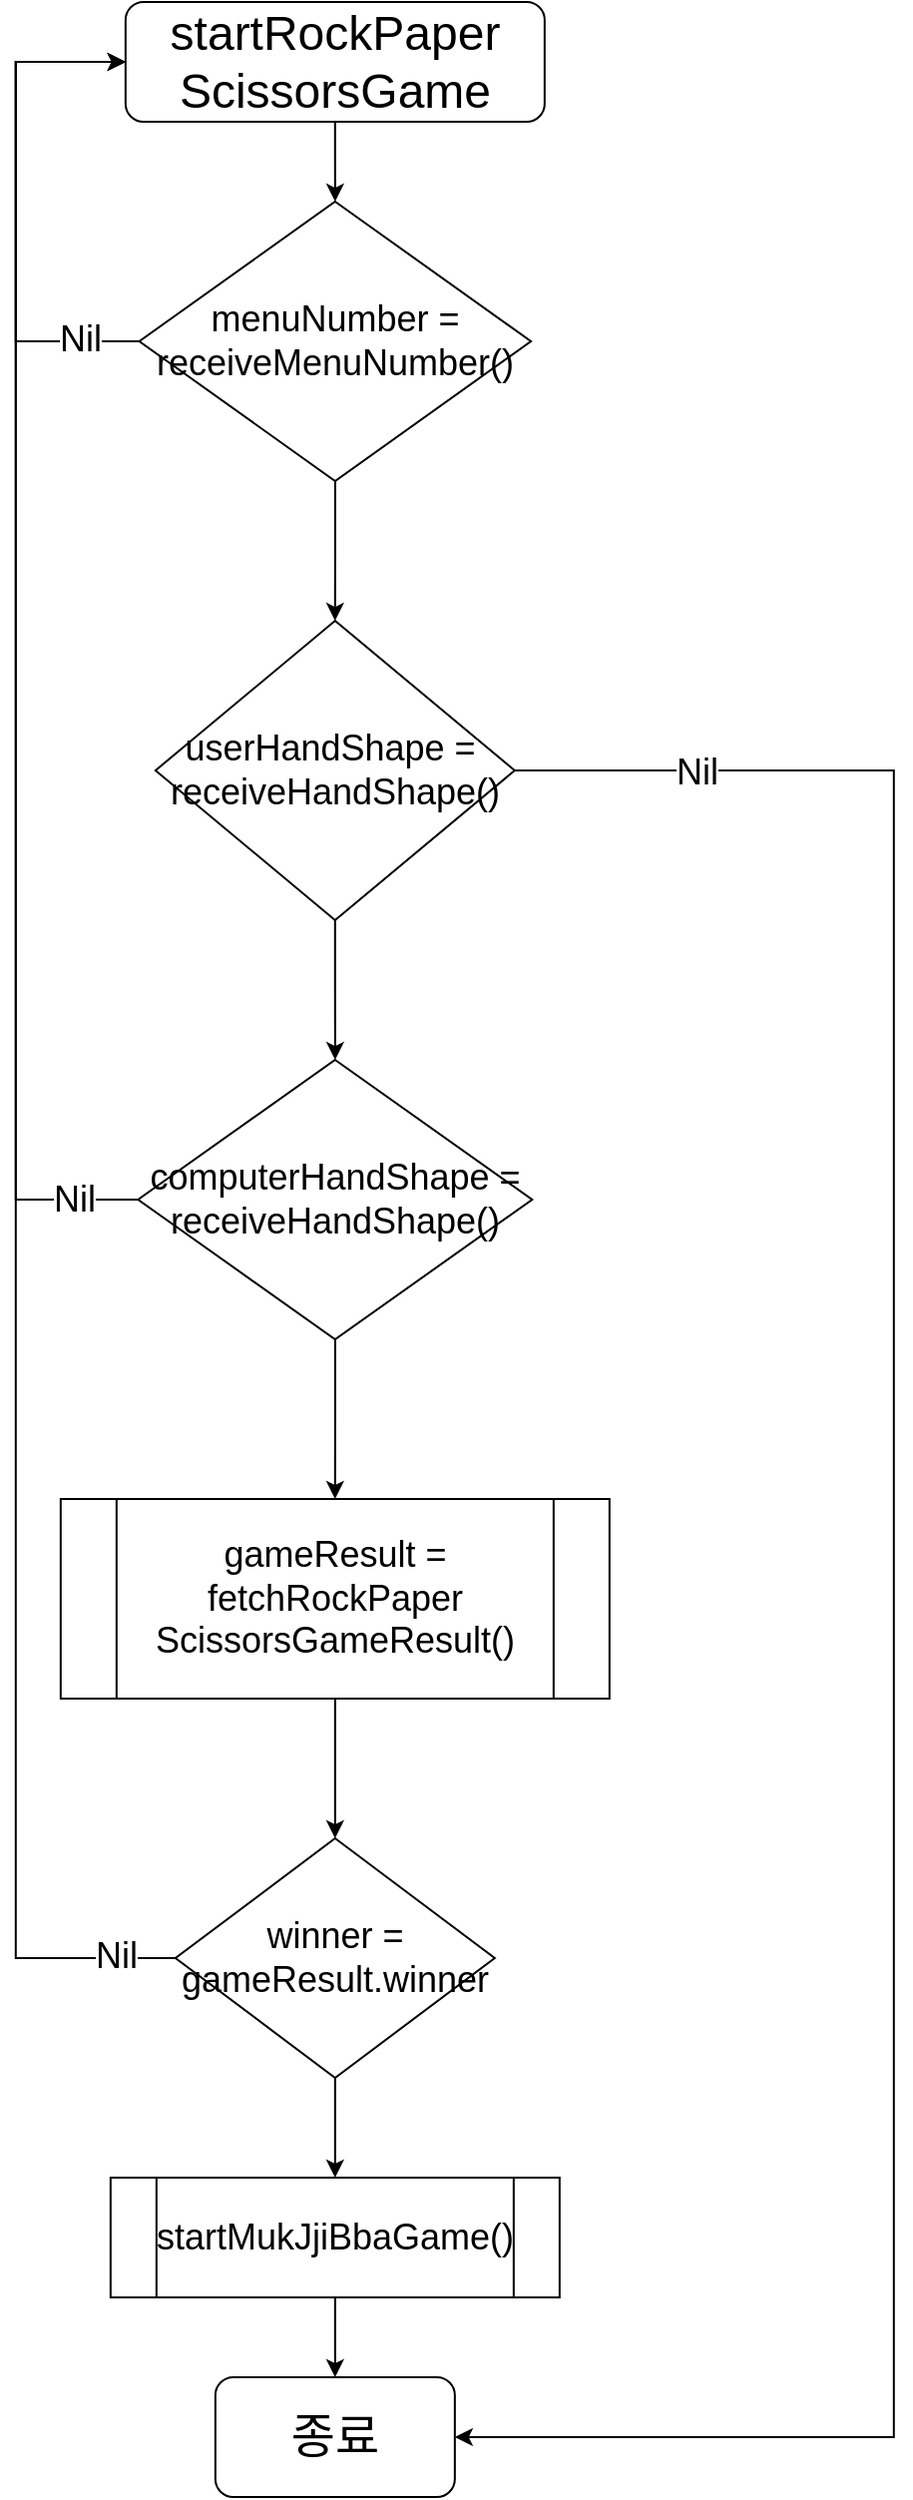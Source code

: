 <mxfile version="20.2.4" type="device" pages="2"><diagram id="C5RBs43oDa-KdzZeNtuy" name="startRockPaperScissorsGame"><mxGraphModel dx="2431" dy="1328" grid="1" gridSize="10" guides="1" tooltips="1" connect="1" arrows="1" fold="1" page="1" pageScale="1" pageWidth="827" pageHeight="1169" math="0" shadow="0"><root><mxCell id="WIyWlLk6GJQsqaUBKTNV-0"/><mxCell id="WIyWlLk6GJQsqaUBKTNV-1" parent="WIyWlLk6GJQsqaUBKTNV-0"/><mxCell id="8uBp0dkbO7vQNgMeww5I-12" style="edgeStyle=orthogonalEdgeStyle;rounded=0;orthogonalLoop=1;jettySize=auto;html=1;" edge="1" parent="WIyWlLk6GJQsqaUBKTNV-1" source="WIyWlLk6GJQsqaUBKTNV-3" target="8uBp0dkbO7vQNgMeww5I-7"><mxGeometry relative="1" as="geometry"/></mxCell><mxCell id="WIyWlLk6GJQsqaUBKTNV-3" value="&lt;font style=&quot;font-size: 24px;&quot;&gt;startRockPaper&lt;br style=&quot;font-size: 24px;&quot;&gt;ScissorsGame&lt;/font&gt;" style="rounded=1;whiteSpace=wrap;html=1;fontSize=24;glass=0;strokeWidth=1;shadow=0;" parent="WIyWlLk6GJQsqaUBKTNV-1" vertex="1"><mxGeometry x="294.92" y="220" width="210" height="60" as="geometry"/></mxCell><mxCell id="8uBp0dkbO7vQNgMeww5I-14" style="edgeStyle=orthogonalEdgeStyle;rounded=0;orthogonalLoop=1;jettySize=auto;html=1;" edge="1" parent="WIyWlLk6GJQsqaUBKTNV-1" source="8uBp0dkbO7vQNgMeww5I-6" target="8uBp0dkbO7vQNgMeww5I-8"><mxGeometry relative="1" as="geometry"/></mxCell><mxCell id="8uBp0dkbO7vQNgMeww5I-20" style="edgeStyle=orthogonalEdgeStyle;rounded=0;orthogonalLoop=1;jettySize=auto;html=1;entryX=1;entryY=0.5;entryDx=0;entryDy=0;exitX=1;exitY=0.5;exitDx=0;exitDy=0;" edge="1" parent="WIyWlLk6GJQsqaUBKTNV-1" source="8uBp0dkbO7vQNgMeww5I-6" target="8uBp0dkbO7vQNgMeww5I-19"><mxGeometry relative="1" as="geometry"><Array as="points"><mxPoint x="679.92" y="605"/><mxPoint x="679.92" y="1440"/></Array></mxGeometry></mxCell><mxCell id="8uBp0dkbO7vQNgMeww5I-32" value="Nil" style="edgeLabel;html=1;align=center;verticalAlign=middle;resizable=0;points=[];fontSize=18;" vertex="1" connectable="0" parent="8uBp0dkbO7vQNgMeww5I-20"><mxGeometry x="-0.854" y="-1" relative="1" as="geometry"><mxPoint as="offset"/></mxGeometry></mxCell><mxCell id="8uBp0dkbO7vQNgMeww5I-6" value="userHandShape =&amp;nbsp;&lt;br style=&quot;font-size: 18px;&quot;&gt;receiveHandShape()" style="rhombus;whiteSpace=wrap;html=1;fontSize=18;" vertex="1" parent="WIyWlLk6GJQsqaUBKTNV-1"><mxGeometry x="309.92" y="530" width="180" height="150" as="geometry"/></mxCell><mxCell id="8uBp0dkbO7vQNgMeww5I-13" style="edgeStyle=orthogonalEdgeStyle;rounded=0;orthogonalLoop=1;jettySize=auto;html=1;" edge="1" parent="WIyWlLk6GJQsqaUBKTNV-1" source="8uBp0dkbO7vQNgMeww5I-7" target="8uBp0dkbO7vQNgMeww5I-6"><mxGeometry relative="1" as="geometry"/></mxCell><mxCell id="8uBp0dkbO7vQNgMeww5I-33" style="edgeStyle=orthogonalEdgeStyle;rounded=0;orthogonalLoop=1;jettySize=auto;html=1;entryX=0;entryY=0.5;entryDx=0;entryDy=0;exitX=0;exitY=0.5;exitDx=0;exitDy=0;" edge="1" parent="WIyWlLk6GJQsqaUBKTNV-1" source="8uBp0dkbO7vQNgMeww5I-7" target="WIyWlLk6GJQsqaUBKTNV-3"><mxGeometry relative="1" as="geometry"><Array as="points"><mxPoint x="239.92" y="390"/><mxPoint x="239.92" y="250"/></Array></mxGeometry></mxCell><mxCell id="8uBp0dkbO7vQNgMeww5I-34" value="Nil" style="edgeLabel;html=1;align=center;verticalAlign=middle;resizable=0;points=[];fontSize=18;" vertex="1" connectable="0" parent="8uBp0dkbO7vQNgMeww5I-33"><mxGeometry x="-0.758" y="-1" relative="1" as="geometry"><mxPoint x="1" as="offset"/></mxGeometry></mxCell><mxCell id="8uBp0dkbO7vQNgMeww5I-7" value="menuNumber =&lt;br style=&quot;font-size: 18px;&quot;&gt;receiveMenuNumber()" style="rhombus;whiteSpace=wrap;html=1;fontSize=18;" vertex="1" parent="WIyWlLk6GJQsqaUBKTNV-1"><mxGeometry x="301.8" y="320" width="196.25" height="140" as="geometry"/></mxCell><mxCell id="8uBp0dkbO7vQNgMeww5I-21" style="edgeStyle=orthogonalEdgeStyle;rounded=0;orthogonalLoop=1;jettySize=auto;html=1;entryX=0;entryY=0.5;entryDx=0;entryDy=0;exitX=0;exitY=0.5;exitDx=0;exitDy=0;" edge="1" parent="WIyWlLk6GJQsqaUBKTNV-1" source="8uBp0dkbO7vQNgMeww5I-8" target="WIyWlLk6GJQsqaUBKTNV-3"><mxGeometry relative="1" as="geometry"><Array as="points"><mxPoint x="239.92" y="820"/><mxPoint x="239.92" y="250"/></Array></mxGeometry></mxCell><mxCell id="8uBp0dkbO7vQNgMeww5I-30" value="Nil" style="edgeLabel;html=1;align=center;verticalAlign=middle;resizable=0;points=[];fontSize=18;" vertex="1" connectable="0" parent="8uBp0dkbO7vQNgMeww5I-21"><mxGeometry x="-0.906" relative="1" as="geometry"><mxPoint as="offset"/></mxGeometry></mxCell><mxCell id="8uBp0dkbO7vQNgMeww5I-25" style="edgeStyle=orthogonalEdgeStyle;rounded=0;orthogonalLoop=1;jettySize=auto;html=1;" edge="1" parent="WIyWlLk6GJQsqaUBKTNV-1" source="8uBp0dkbO7vQNgMeww5I-8" target="8uBp0dkbO7vQNgMeww5I-9"><mxGeometry relative="1" as="geometry"/></mxCell><mxCell id="8uBp0dkbO7vQNgMeww5I-8" value="computerHandShape =&lt;br style=&quot;font-size: 18px;&quot;&gt;receiveHandShape()" style="rhombus;whiteSpace=wrap;html=1;fontSize=18;" vertex="1" parent="WIyWlLk6GJQsqaUBKTNV-1"><mxGeometry x="301.17" y="750" width="197.5" height="140" as="geometry"/></mxCell><mxCell id="8uBp0dkbO7vQNgMeww5I-26" style="edgeStyle=orthogonalEdgeStyle;rounded=0;orthogonalLoop=1;jettySize=auto;html=1;" edge="1" parent="WIyWlLk6GJQsqaUBKTNV-1" source="8uBp0dkbO7vQNgMeww5I-9" target="8uBp0dkbO7vQNgMeww5I-11"><mxGeometry relative="1" as="geometry"/></mxCell><mxCell id="8uBp0dkbO7vQNgMeww5I-9" value="gameResult =&lt;br style=&quot;font-size: 18px;&quot;&gt;fetchRockPaper&lt;br&gt;ScissorsGameResult()" style="shape=process;whiteSpace=wrap;html=1;backgroundOutline=1;fontSize=18;" vertex="1" parent="WIyWlLk6GJQsqaUBKTNV-1"><mxGeometry x="262.42" y="970" width="275" height="100" as="geometry"/></mxCell><mxCell id="8uBp0dkbO7vQNgMeww5I-18" style="edgeStyle=orthogonalEdgeStyle;rounded=0;orthogonalLoop=1;jettySize=auto;html=1;" edge="1" parent="WIyWlLk6GJQsqaUBKTNV-1" source="8uBp0dkbO7vQNgMeww5I-11" target="8uBp0dkbO7vQNgMeww5I-17"><mxGeometry relative="1" as="geometry"/></mxCell><mxCell id="8uBp0dkbO7vQNgMeww5I-27" style="edgeStyle=orthogonalEdgeStyle;rounded=0;orthogonalLoop=1;jettySize=auto;html=1;entryX=0;entryY=0.5;entryDx=0;entryDy=0;exitX=0;exitY=0.5;exitDx=0;exitDy=0;" edge="1" parent="WIyWlLk6GJQsqaUBKTNV-1" source="8uBp0dkbO7vQNgMeww5I-11" target="WIyWlLk6GJQsqaUBKTNV-3"><mxGeometry relative="1" as="geometry"><Array as="points"><mxPoint x="239.92" y="1200"/><mxPoint x="239.92" y="250"/></Array></mxGeometry></mxCell><mxCell id="8uBp0dkbO7vQNgMeww5I-29" value="Nil" style="edgeLabel;html=1;align=center;verticalAlign=middle;resizable=0;points=[];fontSize=18;" vertex="1" connectable="0" parent="8uBp0dkbO7vQNgMeww5I-27"><mxGeometry x="-0.945" y="-1" relative="1" as="geometry"><mxPoint as="offset"/></mxGeometry></mxCell><mxCell id="8uBp0dkbO7vQNgMeww5I-11" value="winner =&lt;br style=&quot;font-size: 18px;&quot;&gt;gameResult.winner" style="rhombus;whiteSpace=wrap;html=1;fontSize=18;" vertex="1" parent="WIyWlLk6GJQsqaUBKTNV-1"><mxGeometry x="319.92" y="1140" width="160" height="120" as="geometry"/></mxCell><mxCell id="8uBp0dkbO7vQNgMeww5I-28" style="edgeStyle=orthogonalEdgeStyle;rounded=0;orthogonalLoop=1;jettySize=auto;html=1;entryX=0.5;entryY=0;entryDx=0;entryDy=0;" edge="1" parent="WIyWlLk6GJQsqaUBKTNV-1" source="8uBp0dkbO7vQNgMeww5I-17" target="8uBp0dkbO7vQNgMeww5I-19"><mxGeometry relative="1" as="geometry"/></mxCell><mxCell id="8uBp0dkbO7vQNgMeww5I-17" value="startMukJjiBbaGame()" style="shape=process;whiteSpace=wrap;html=1;backgroundOutline=1;fontSize=18;" vertex="1" parent="WIyWlLk6GJQsqaUBKTNV-1"><mxGeometry x="287.42" y="1310" width="225" height="60" as="geometry"/></mxCell><mxCell id="8uBp0dkbO7vQNgMeww5I-19" value="종료" style="rounded=1;whiteSpace=wrap;html=1;fontSize=24;" vertex="1" parent="WIyWlLk6GJQsqaUBKTNV-1"><mxGeometry x="339.92" y="1410" width="120" height="60" as="geometry"/></mxCell></root></mxGraphModel></diagram><diagram id="AKDRY1V1A_IXdHotqOuq" name="startMukJjiBbaGame"><mxGraphModel dx="2583" dy="1411" grid="1" gridSize="10" guides="1" tooltips="1" connect="1" arrows="1" fold="1" page="1" pageScale="1" pageWidth="827" pageHeight="1169" math="0" shadow="0"><root><mxCell id="0"/><mxCell id="1" parent="0"/><mxCell id="DM1k3OR_SKUTClBOQ11M-8" style="edgeStyle=orthogonalEdgeStyle;rounded=0;orthogonalLoop=1;jettySize=auto;html=1;fontSize=18;" edge="1" parent="1" source="PXtNQAKB43q0TIqDfYc4-1" target="DM1k3OR_SKUTClBOQ11M-2"><mxGeometry relative="1" as="geometry"/></mxCell><mxCell id="PXtNQAKB43q0TIqDfYc4-1" value="startMukJjiBbaGame" style="rounded=1;whiteSpace=wrap;html=1;fontSize=24;" vertex="1" parent="1"><mxGeometry x="260" y="110" width="250" height="80" as="geometry"/></mxCell><mxCell id="DM1k3OR_SKUTClBOQ11M-10" style="edgeStyle=orthogonalEdgeStyle;rounded=0;orthogonalLoop=1;jettySize=auto;html=1;fontSize=18;" edge="1" parent="1" source="DM1k3OR_SKUTClBOQ11M-1" target="DM1k3OR_SKUTClBOQ11M-3"><mxGeometry relative="1" as="geometry"/></mxCell><mxCell id="DM1k3OR_SKUTClBOQ11M-17" style="edgeStyle=orthogonalEdgeStyle;rounded=0;orthogonalLoop=1;jettySize=auto;html=1;entryX=1;entryY=0.5;entryDx=0;entryDy=0;fontSize=18;" edge="1" parent="1" source="DM1k3OR_SKUTClBOQ11M-1" target="DM1k3OR_SKUTClBOQ11M-7"><mxGeometry relative="1" as="geometry"><Array as="points"><mxPoint x="780" y="485"/><mxPoint x="780" y="1120"/></Array></mxGeometry></mxCell><mxCell id="DM1k3OR_SKUTClBOQ11M-22" value="Nil" style="edgeLabel;html=1;align=center;verticalAlign=middle;resizable=0;points=[];fontSize=18;" vertex="1" connectable="0" parent="DM1k3OR_SKUTClBOQ11M-17"><mxGeometry x="-0.869" y="-1" relative="1" as="geometry"><mxPoint as="offset"/></mxGeometry></mxCell><mxCell id="DM1k3OR_SKUTClBOQ11M-1" value="userHandShape =&amp;nbsp;&lt;br style=&quot;font-size: 18px;&quot;&gt;receiveHandShape()" style="rhombus;whiteSpace=wrap;html=1;fontSize=18;" vertex="1" parent="1"><mxGeometry x="295.0" y="410" width="180" height="150" as="geometry"/></mxCell><mxCell id="DM1k3OR_SKUTClBOQ11M-9" style="edgeStyle=orthogonalEdgeStyle;rounded=0;orthogonalLoop=1;jettySize=auto;html=1;fontSize=18;" edge="1" parent="1" source="DM1k3OR_SKUTClBOQ11M-2" target="DM1k3OR_SKUTClBOQ11M-1"><mxGeometry relative="1" as="geometry"/></mxCell><mxCell id="DM1k3OR_SKUTClBOQ11M-15" style="edgeStyle=orthogonalEdgeStyle;rounded=0;orthogonalLoop=1;jettySize=auto;html=1;entryX=0;entryY=0.5;entryDx=0;entryDy=0;fontSize=18;" edge="1" parent="1" source="DM1k3OR_SKUTClBOQ11M-2" target="PXtNQAKB43q0TIqDfYc4-1"><mxGeometry relative="1" as="geometry"><Array as="points"><mxPoint x="140" y="300"/><mxPoint x="140" y="150"/></Array></mxGeometry></mxCell><mxCell id="DM1k3OR_SKUTClBOQ11M-21" value="Nil" style="edgeLabel;html=1;align=center;verticalAlign=middle;resizable=0;points=[];fontSize=18;" vertex="1" connectable="0" parent="DM1k3OR_SKUTClBOQ11M-15"><mxGeometry x="-0.66" y="-1" relative="1" as="geometry"><mxPoint as="offset"/></mxGeometry></mxCell><mxCell id="DM1k3OR_SKUTClBOQ11M-2" value="menuNumber =&lt;br style=&quot;font-size: 18px;&quot;&gt;receiveMenuNumber()" style="rhombus;whiteSpace=wrap;html=1;fontSize=18;" vertex="1" parent="1"><mxGeometry x="286.88" y="230" width="196.25" height="140" as="geometry"/></mxCell><mxCell id="DM1k3OR_SKUTClBOQ11M-11" style="edgeStyle=orthogonalEdgeStyle;rounded=0;orthogonalLoop=1;jettySize=auto;html=1;entryX=0.5;entryY=0;entryDx=0;entryDy=0;fontSize=18;" edge="1" parent="1" source="DM1k3OR_SKUTClBOQ11M-3" target="DM1k3OR_SKUTClBOQ11M-4"><mxGeometry relative="1" as="geometry"/></mxCell><mxCell id="DM1k3OR_SKUTClBOQ11M-26" style="edgeStyle=orthogonalEdgeStyle;rounded=0;orthogonalLoop=1;jettySize=auto;html=1;entryX=0;entryY=0.5;entryDx=0;entryDy=0;fontSize=18;" edge="1" parent="1" source="DM1k3OR_SKUTClBOQ11M-3" target="DM1k3OR_SKUTClBOQ11M-24"><mxGeometry relative="1" as="geometry"/></mxCell><mxCell id="DM1k3OR_SKUTClBOQ11M-27" value="Nil" style="edgeLabel;html=1;align=center;verticalAlign=middle;resizable=0;points=[];fontSize=18;" vertex="1" connectable="0" parent="DM1k3OR_SKUTClBOQ11M-26"><mxGeometry x="-0.223" y="2" relative="1" as="geometry"><mxPoint as="offset"/></mxGeometry></mxCell><mxCell id="DM1k3OR_SKUTClBOQ11M-3" value="computerHandShape =&lt;br style=&quot;font-size: 18px;&quot;&gt;receiveHandShape()" style="rhombus;whiteSpace=wrap;html=1;fontSize=18;" vertex="1" parent="1"><mxGeometry x="285.63" y="590" width="197.5" height="140" as="geometry"/></mxCell><mxCell id="DM1k3OR_SKUTClBOQ11M-12" style="edgeStyle=orthogonalEdgeStyle;rounded=0;orthogonalLoop=1;jettySize=auto;html=1;fontSize=18;" edge="1" parent="1" source="DM1k3OR_SKUTClBOQ11M-4" target="DM1k3OR_SKUTClBOQ11M-5"><mxGeometry relative="1" as="geometry"/></mxCell><mxCell id="DM1k3OR_SKUTClBOQ11M-4" value="gameResult =&lt;br style=&quot;font-size: 18px;&quot;&gt;fetchMukJjiBba&lt;br&gt;GameResult()" style="shape=process;whiteSpace=wrap;html=1;backgroundOutline=1;fontSize=18;" vertex="1" parent="1"><mxGeometry x="271.21" y="770" width="227.58" height="90" as="geometry"/></mxCell><mxCell id="DM1k3OR_SKUTClBOQ11M-13" value="False" style="edgeStyle=orthogonalEdgeStyle;rounded=0;orthogonalLoop=1;jettySize=auto;html=1;fontSize=18;" edge="1" parent="1" source="DM1k3OR_SKUTClBOQ11M-5" target="DM1k3OR_SKUTClBOQ11M-7"><mxGeometry relative="1" as="geometry"/></mxCell><mxCell id="DM1k3OR_SKUTClBOQ11M-14" style="edgeStyle=orthogonalEdgeStyle;rounded=0;orthogonalLoop=1;jettySize=auto;html=1;fontSize=18;" edge="1" parent="1" source="DM1k3OR_SKUTClBOQ11M-5"><mxGeometry relative="1" as="geometry"><mxPoint x="260" y="150" as="targetPoint"/><Array as="points"><mxPoint x="140" y="970"/><mxPoint x="140" y="150"/><mxPoint x="260" y="150"/></Array></mxGeometry></mxCell><mxCell id="DM1k3OR_SKUTClBOQ11M-19" value="True" style="edgeLabel;html=1;align=center;verticalAlign=middle;resizable=0;points=[];fontSize=18;" vertex="1" connectable="0" parent="DM1k3OR_SKUTClBOQ11M-14"><mxGeometry x="-0.915" y="1" relative="1" as="geometry"><mxPoint as="offset"/></mxGeometry></mxCell><mxCell id="DM1k3OR_SKUTClBOQ11M-5" value="gameResult.&lt;br style=&quot;font-size: 18px;&quot;&gt;shouldReMatch" style="rhombus;whiteSpace=wrap;html=1;fontSize=18;" vertex="1" parent="1"><mxGeometry x="305" y="900" width="160" height="140" as="geometry"/></mxCell><mxCell id="DM1k3OR_SKUTClBOQ11M-7" value="종료" style="rounded=1;whiteSpace=wrap;html=1;fontSize=24;" vertex="1" parent="1"><mxGeometry x="325" y="1090" width="120" height="60" as="geometry"/></mxCell><mxCell id="DM1k3OR_SKUTClBOQ11M-24" value="startRockPaper&lt;br&gt;ScissorsGame()" style="shape=process;whiteSpace=wrap;html=1;backgroundOutline=1;fontSize=18;" vertex="1" parent="1"><mxGeometry x="560" y="625" width="170" height="70" as="geometry"/></mxCell></root></mxGraphModel></diagram></mxfile>